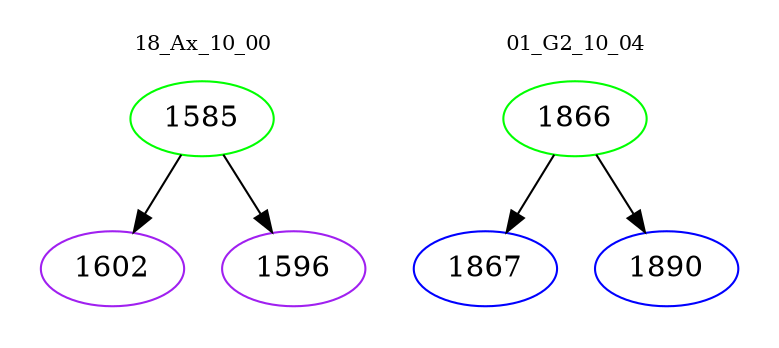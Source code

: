 digraph{
subgraph cluster_0 {
color = white
label = "18_Ax_10_00";
fontsize=10;
T0_1585 [label="1585", color="green"]
T0_1585 -> T0_1602 [color="black"]
T0_1602 [label="1602", color="purple"]
T0_1585 -> T0_1596 [color="black"]
T0_1596 [label="1596", color="purple"]
}
subgraph cluster_1 {
color = white
label = "01_G2_10_04";
fontsize=10;
T1_1866 [label="1866", color="green"]
T1_1866 -> T1_1867 [color="black"]
T1_1867 [label="1867", color="blue"]
T1_1866 -> T1_1890 [color="black"]
T1_1890 [label="1890", color="blue"]
}
}
